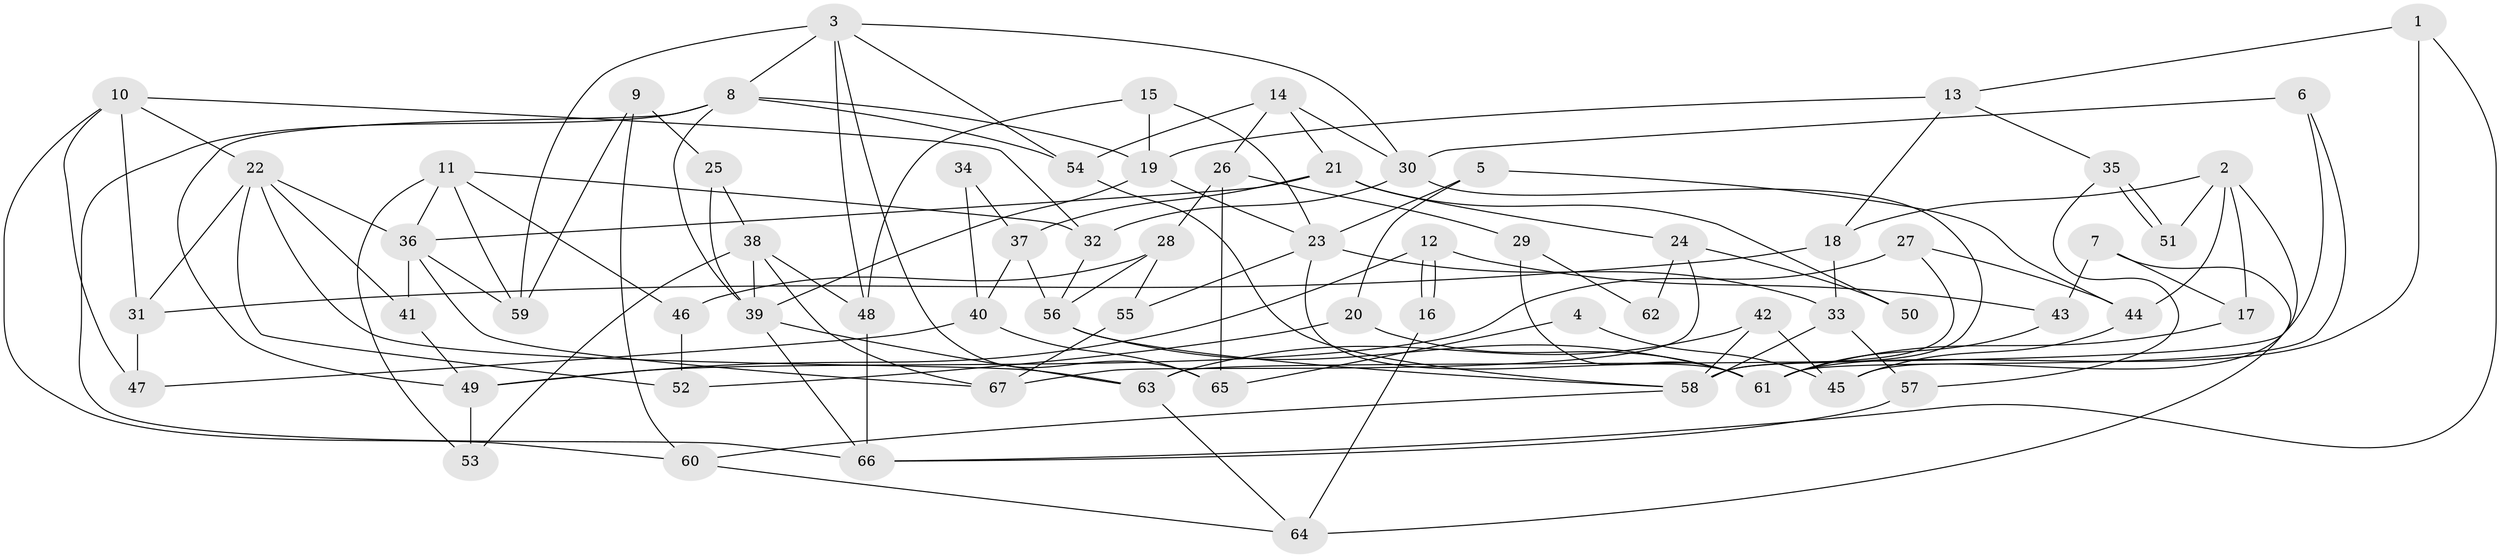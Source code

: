 // coarse degree distribution, {9: 0.05, 6: 0.2, 8: 0.05, 2: 0.05, 4: 0.2, 3: 0.225, 5: 0.175, 7: 0.05}
// Generated by graph-tools (version 1.1) at 2025/24/03/03/25 07:24:00]
// undirected, 67 vertices, 134 edges
graph export_dot {
graph [start="1"]
  node [color=gray90,style=filled];
  1;
  2;
  3;
  4;
  5;
  6;
  7;
  8;
  9;
  10;
  11;
  12;
  13;
  14;
  15;
  16;
  17;
  18;
  19;
  20;
  21;
  22;
  23;
  24;
  25;
  26;
  27;
  28;
  29;
  30;
  31;
  32;
  33;
  34;
  35;
  36;
  37;
  38;
  39;
  40;
  41;
  42;
  43;
  44;
  45;
  46;
  47;
  48;
  49;
  50;
  51;
  52;
  53;
  54;
  55;
  56;
  57;
  58;
  59;
  60;
  61;
  62;
  63;
  64;
  65;
  66;
  67;
  1 -- 13;
  1 -- 61;
  1 -- 66;
  2 -- 44;
  2 -- 18;
  2 -- 17;
  2 -- 45;
  2 -- 51;
  3 -- 30;
  3 -- 8;
  3 -- 48;
  3 -- 54;
  3 -- 59;
  3 -- 65;
  4 -- 65;
  4 -- 45;
  5 -- 23;
  5 -- 20;
  5 -- 44;
  6 -- 61;
  6 -- 63;
  6 -- 30;
  7 -- 43;
  7 -- 64;
  7 -- 17;
  8 -- 54;
  8 -- 66;
  8 -- 19;
  8 -- 39;
  8 -- 49;
  9 -- 60;
  9 -- 59;
  9 -- 25;
  10 -- 22;
  10 -- 31;
  10 -- 32;
  10 -- 47;
  10 -- 60;
  11 -- 36;
  11 -- 32;
  11 -- 46;
  11 -- 53;
  11 -- 59;
  12 -- 16;
  12 -- 16;
  12 -- 49;
  12 -- 43;
  13 -- 35;
  13 -- 19;
  13 -- 18;
  14 -- 30;
  14 -- 26;
  14 -- 21;
  14 -- 54;
  15 -- 48;
  15 -- 19;
  15 -- 23;
  16 -- 64;
  17 -- 61;
  18 -- 33;
  18 -- 31;
  19 -- 39;
  19 -- 23;
  20 -- 61;
  20 -- 52;
  21 -- 36;
  21 -- 24;
  21 -- 37;
  21 -- 50;
  22 -- 63;
  22 -- 36;
  22 -- 31;
  22 -- 41;
  22 -- 52;
  23 -- 33;
  23 -- 55;
  23 -- 61;
  24 -- 67;
  24 -- 50;
  24 -- 62;
  25 -- 39;
  25 -- 38;
  26 -- 65;
  26 -- 28;
  26 -- 29;
  27 -- 49;
  27 -- 58;
  27 -- 44;
  28 -- 55;
  28 -- 56;
  28 -- 46;
  29 -- 61;
  29 -- 62;
  30 -- 58;
  30 -- 32;
  31 -- 47;
  32 -- 56;
  33 -- 58;
  33 -- 57;
  34 -- 37;
  34 -- 40;
  35 -- 51;
  35 -- 51;
  35 -- 57;
  36 -- 41;
  36 -- 59;
  36 -- 67;
  37 -- 56;
  37 -- 40;
  38 -- 48;
  38 -- 39;
  38 -- 53;
  38 -- 67;
  39 -- 63;
  39 -- 66;
  40 -- 47;
  40 -- 65;
  41 -- 49;
  42 -- 58;
  42 -- 45;
  42 -- 63;
  43 -- 61;
  44 -- 45;
  46 -- 52;
  48 -- 66;
  49 -- 53;
  54 -- 58;
  55 -- 67;
  56 -- 61;
  56 -- 58;
  57 -- 66;
  58 -- 60;
  60 -- 64;
  63 -- 64;
}
